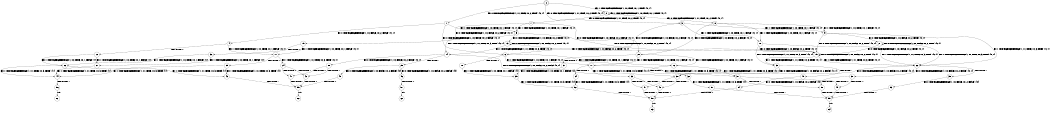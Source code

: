 digraph BCG {
size = "7, 10.5";
center = TRUE;
node [shape = circle];
0 [peripheries = 2];
0 -> 1 [label = "EX !0 !ATOMIC_EXCH_BRANCH (1, +1, TRUE, +0, 2, TRUE) !{0, 1}"];
0 -> 2 [label = "EX !1 !ATOMIC_EXCH_BRANCH (1, +0, TRUE, +0, 1, TRUE) !{0, 1}"];
0 -> 3 [label = "EX !0 !ATOMIC_EXCH_BRANCH (1, +1, TRUE, +0, 2, TRUE) !{0, 1}"];
1 -> 4 [label = "EX !0 !ATOMIC_EXCH_BRANCH (1, +0, FALSE, +0, 2, FALSE) !{0, 1}"];
1 -> 5 [label = "EX !1 !ATOMIC_EXCH_BRANCH (1, +0, TRUE, +0, 1, FALSE) !{0, 1}"];
1 -> 6 [label = "EX !0 !ATOMIC_EXCH_BRANCH (1, +0, FALSE, +0, 2, FALSE) !{0, 1}"];
2 -> 2 [label = "EX !1 !ATOMIC_EXCH_BRANCH (1, +0, TRUE, +0, 1, TRUE) !{0, 1}"];
2 -> 7 [label = "EX !0 !ATOMIC_EXCH_BRANCH (1, +1, TRUE, +0, 2, TRUE) !{0, 1}"];
2 -> 8 [label = "EX !0 !ATOMIC_EXCH_BRANCH (1, +1, TRUE, +0, 2, TRUE) !{0, 1}"];
3 -> 9 [label = "EX !1 !ATOMIC_EXCH_BRANCH (1, +0, TRUE, +0, 1, FALSE) !{0, 1}"];
3 -> 6 [label = "EX !0 !ATOMIC_EXCH_BRANCH (1, +0, FALSE, +0, 2, FALSE) !{0, 1}"];
3 -> 10 [label = "EX !1 !ATOMIC_EXCH_BRANCH (1, +0, TRUE, +0, 1, FALSE) !{0, 1}"];
4 -> 11 [label = "EX !1 !ATOMIC_EXCH_BRANCH (1, +0, TRUE, +0, 1, FALSE) !{0, 1}"];
4 -> 12 [label = "TERMINATE !0"];
5 -> 13 [label = "EX !0 !ATOMIC_EXCH_BRANCH (1, +0, FALSE, +0, 2, TRUE) !{0, 1}"];
5 -> 14 [label = "EX !1 !ATOMIC_EXCH_BRANCH (1, +1, TRUE, +0, 3, TRUE) !{0, 1}"];
5 -> 15 [label = "EX !0 !ATOMIC_EXCH_BRANCH (1, +0, FALSE, +0, 2, TRUE) !{0, 1}"];
6 -> 16 [label = "EX !1 !ATOMIC_EXCH_BRANCH (1, +0, TRUE, +0, 1, FALSE) !{0, 1}"];
6 -> 17 [label = "EX !1 !ATOMIC_EXCH_BRANCH (1, +0, TRUE, +0, 1, FALSE) !{0, 1}"];
6 -> 18 [label = "TERMINATE !0"];
7 -> 19 [label = "EX !0 !ATOMIC_EXCH_BRANCH (1, +0, FALSE, +0, 2, FALSE) !{0, 1}"];
7 -> 5 [label = "EX !1 !ATOMIC_EXCH_BRANCH (1, +0, TRUE, +0, 1, FALSE) !{0, 1}"];
7 -> 20 [label = "EX !0 !ATOMIC_EXCH_BRANCH (1, +0, FALSE, +0, 2, FALSE) !{0, 1}"];
8 -> 9 [label = "EX !1 !ATOMIC_EXCH_BRANCH (1, +0, TRUE, +0, 1, FALSE) !{0, 1}"];
8 -> 20 [label = "EX !0 !ATOMIC_EXCH_BRANCH (1, +0, FALSE, +0, 2, FALSE) !{0, 1}"];
8 -> 10 [label = "EX !1 !ATOMIC_EXCH_BRANCH (1, +0, TRUE, +0, 1, FALSE) !{0, 1}"];
9 -> 21 [label = "EX !0 !ATOMIC_EXCH_BRANCH (1, +0, FALSE, +0, 2, TRUE) !{0, 1}"];
9 -> 22 [label = "EX !1 !ATOMIC_EXCH_BRANCH (1, +1, TRUE, +0, 3, TRUE) !{0, 1}"];
9 -> 15 [label = "EX !0 !ATOMIC_EXCH_BRANCH (1, +0, FALSE, +0, 2, TRUE) !{0, 1}"];
10 -> 22 [label = "EX !1 !ATOMIC_EXCH_BRANCH (1, +1, TRUE, +0, 3, TRUE) !{0, 1}"];
10 -> 15 [label = "EX !0 !ATOMIC_EXCH_BRANCH (1, +0, FALSE, +0, 2, TRUE) !{0, 1}"];
10 -> 23 [label = "EX !1 !ATOMIC_EXCH_BRANCH (1, +1, TRUE, +0, 3, TRUE) !{0, 1}"];
11 -> 24 [label = "EX !1 !ATOMIC_EXCH_BRANCH (1, +1, TRUE, +0, 3, TRUE) !{0, 1}"];
11 -> 25 [label = "TERMINATE !0"];
12 -> 26 [label = "EX !1 !ATOMIC_EXCH_BRANCH (1, +0, TRUE, +0, 1, FALSE) !{1}"];
12 -> 27 [label = "EX !1 !ATOMIC_EXCH_BRANCH (1, +0, TRUE, +0, 1, FALSE) !{1}"];
13 -> 13 [label = "EX !0 !ATOMIC_EXCH_BRANCH (1, +0, FALSE, +0, 2, TRUE) !{0, 1}"];
13 -> 14 [label = "EX !1 !ATOMIC_EXCH_BRANCH (1, +1, TRUE, +0, 3, TRUE) !{0, 1}"];
13 -> 15 [label = "EX !0 !ATOMIC_EXCH_BRANCH (1, +0, FALSE, +0, 2, TRUE) !{0, 1}"];
14 -> 28 [label = "EX !0 !ATOMIC_EXCH_BRANCH (1, +0, FALSE, +0, 2, FALSE) !{0, 1}"];
14 -> 29 [label = "TERMINATE !1"];
14 -> 30 [label = "EX !0 !ATOMIC_EXCH_BRANCH (1, +0, FALSE, +0, 2, FALSE) !{0, 1}"];
15 -> 22 [label = "EX !1 !ATOMIC_EXCH_BRANCH (1, +1, TRUE, +0, 3, TRUE) !{0, 1}"];
15 -> 15 [label = "EX !0 !ATOMIC_EXCH_BRANCH (1, +0, FALSE, +0, 2, TRUE) !{0, 1}"];
15 -> 23 [label = "EX !1 !ATOMIC_EXCH_BRANCH (1, +1, TRUE, +0, 3, TRUE) !{0, 1}"];
16 -> 31 [label = "EX !1 !ATOMIC_EXCH_BRANCH (1, +1, TRUE, +0, 3, TRUE) !{0, 1}"];
16 -> 32 [label = "TERMINATE !0"];
17 -> 31 [label = "EX !1 !ATOMIC_EXCH_BRANCH (1, +1, TRUE, +0, 3, TRUE) !{0, 1}"];
17 -> 33 [label = "EX !1 !ATOMIC_EXCH_BRANCH (1, +1, TRUE, +0, 3, TRUE) !{0, 1}"];
17 -> 34 [label = "TERMINATE !0"];
18 -> 35 [label = "EX !1 !ATOMIC_EXCH_BRANCH (1, +0, TRUE, +0, 1, FALSE) !{1}"];
19 -> 11 [label = "EX !1 !ATOMIC_EXCH_BRANCH (1, +0, TRUE, +0, 1, FALSE) !{0, 1}"];
19 -> 36 [label = "TERMINATE !0"];
20 -> 16 [label = "EX !1 !ATOMIC_EXCH_BRANCH (1, +0, TRUE, +0, 1, FALSE) !{0, 1}"];
20 -> 17 [label = "EX !1 !ATOMIC_EXCH_BRANCH (1, +0, TRUE, +0, 1, FALSE) !{0, 1}"];
20 -> 37 [label = "TERMINATE !0"];
21 -> 21 [label = "EX !0 !ATOMIC_EXCH_BRANCH (1, +0, FALSE, +0, 2, TRUE) !{0, 1}"];
21 -> 22 [label = "EX !1 !ATOMIC_EXCH_BRANCH (1, +1, TRUE, +0, 3, TRUE) !{0, 1}"];
21 -> 15 [label = "EX !0 !ATOMIC_EXCH_BRANCH (1, +0, FALSE, +0, 2, TRUE) !{0, 1}"];
22 -> 38 [label = "EX !0 !ATOMIC_EXCH_BRANCH (1, +0, FALSE, +0, 2, FALSE) !{0, 1}"];
22 -> 39 [label = "TERMINATE !1"];
22 -> 30 [label = "EX !0 !ATOMIC_EXCH_BRANCH (1, +0, FALSE, +0, 2, FALSE) !{0, 1}"];
23 -> 30 [label = "EX !0 !ATOMIC_EXCH_BRANCH (1, +0, FALSE, +0, 2, FALSE) !{0, 1}"];
23 -> 40 [label = "TERMINATE !1"];
24 -> 41 [label = "TERMINATE !0"];
24 -> 42 [label = "TERMINATE !1"];
25 -> 43 [label = "EX !1 !ATOMIC_EXCH_BRANCH (1, +1, TRUE, +0, 3, TRUE) !{1}"];
25 -> 44 [label = "EX !1 !ATOMIC_EXCH_BRANCH (1, +1, TRUE, +0, 3, TRUE) !{1}"];
26 -> 43 [label = "EX !1 !ATOMIC_EXCH_BRANCH (1, +1, TRUE, +0, 3, TRUE) !{1}"];
26 -> 44 [label = "EX !1 !ATOMIC_EXCH_BRANCH (1, +1, TRUE, +0, 3, TRUE) !{1}"];
27 -> 44 [label = "EX !1 !ATOMIC_EXCH_BRANCH (1, +1, TRUE, +0, 3, TRUE) !{1}"];
28 -> 41 [label = "TERMINATE !0"];
28 -> 42 [label = "TERMINATE !1"];
29 -> 45 [label = "EX !0 !ATOMIC_EXCH_BRANCH (1, +0, FALSE, +0, 2, FALSE) !{0}"];
29 -> 46 [label = "EX !0 !ATOMIC_EXCH_BRANCH (1, +0, FALSE, +0, 2, FALSE) !{0}"];
30 -> 47 [label = "TERMINATE !0"];
30 -> 48 [label = "TERMINATE !1"];
31 -> 49 [label = "TERMINATE !0"];
31 -> 50 [label = "TERMINATE !1"];
32 -> 51 [label = "EX !1 !ATOMIC_EXCH_BRANCH (1, +1, TRUE, +0, 3, TRUE) !{1}"];
33 -> 47 [label = "TERMINATE !0"];
33 -> 48 [label = "TERMINATE !1"];
34 -> 52 [label = "EX !1 !ATOMIC_EXCH_BRANCH (1, +1, TRUE, +0, 3, TRUE) !{1}"];
35 -> 52 [label = "EX !1 !ATOMIC_EXCH_BRANCH (1, +1, TRUE, +0, 3, TRUE) !{1}"];
36 -> 26 [label = "EX !1 !ATOMIC_EXCH_BRANCH (1, +0, TRUE, +0, 1, FALSE) !{1}"];
36 -> 27 [label = "EX !1 !ATOMIC_EXCH_BRANCH (1, +0, TRUE, +0, 1, FALSE) !{1}"];
37 -> 35 [label = "EX !1 !ATOMIC_EXCH_BRANCH (1, +0, TRUE, +0, 1, FALSE) !{1}"];
38 -> 49 [label = "TERMINATE !0"];
38 -> 50 [label = "TERMINATE !1"];
39 -> 53 [label = "EX !0 !ATOMIC_EXCH_BRANCH (1, +0, FALSE, +0, 2, FALSE) !{0}"];
40 -> 54 [label = "EX !0 !ATOMIC_EXCH_BRANCH (1, +0, FALSE, +0, 2, FALSE) !{0}"];
41 -> 55 [label = "TERMINATE !1"];
42 -> 55 [label = "TERMINATE !0"];
43 -> 55 [label = "TERMINATE !1"];
44 -> 56 [label = "TERMINATE !1"];
45 -> 55 [label = "TERMINATE !0"];
46 -> 57 [label = "TERMINATE !0"];
47 -> 58 [label = "TERMINATE !1"];
48 -> 58 [label = "TERMINATE !0"];
49 -> 59 [label = "TERMINATE !1"];
50 -> 59 [label = "TERMINATE !0"];
51 -> 59 [label = "TERMINATE !1"];
52 -> 58 [label = "TERMINATE !1"];
53 -> 59 [label = "TERMINATE !0"];
54 -> 58 [label = "TERMINATE !0"];
55 -> 60 [label = "exit"];
56 -> 61 [label = "exit"];
57 -> 62 [label = "exit"];
58 -> 63 [label = "exit"];
59 -> 64 [label = "exit"];
}

